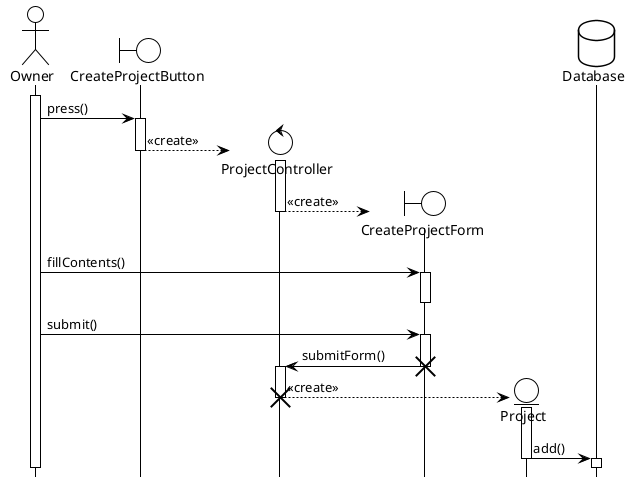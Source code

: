 @startuml CreateProject
!theme plain
hide footbox
actor Owner as po
boundary CreateProjectButton as cpb
control ProjectController as cpc
boundary CreateProjectForm as cpf
entity Project as p
database Database as pd

activate po

po -> cpb : press()
activate cpb

create cpc
cpb --> cpc : <<create>>
deactivate cpb
activate cpc

create cpf
cpc --> cpf : <<create>>
deactivate cpc

po -> cpf : fillContents()
activate cpf
deactivate cpf

po -> cpf : submit()
activate cpf

cpf -> cpc : submitForm()
destroy cpf
activate cpc

create p
cpc --> p : <<create>>
destroy cpc
activate p

p -> pd : add()
deactivate p
activate pd
deactivate pd
@enduml  
